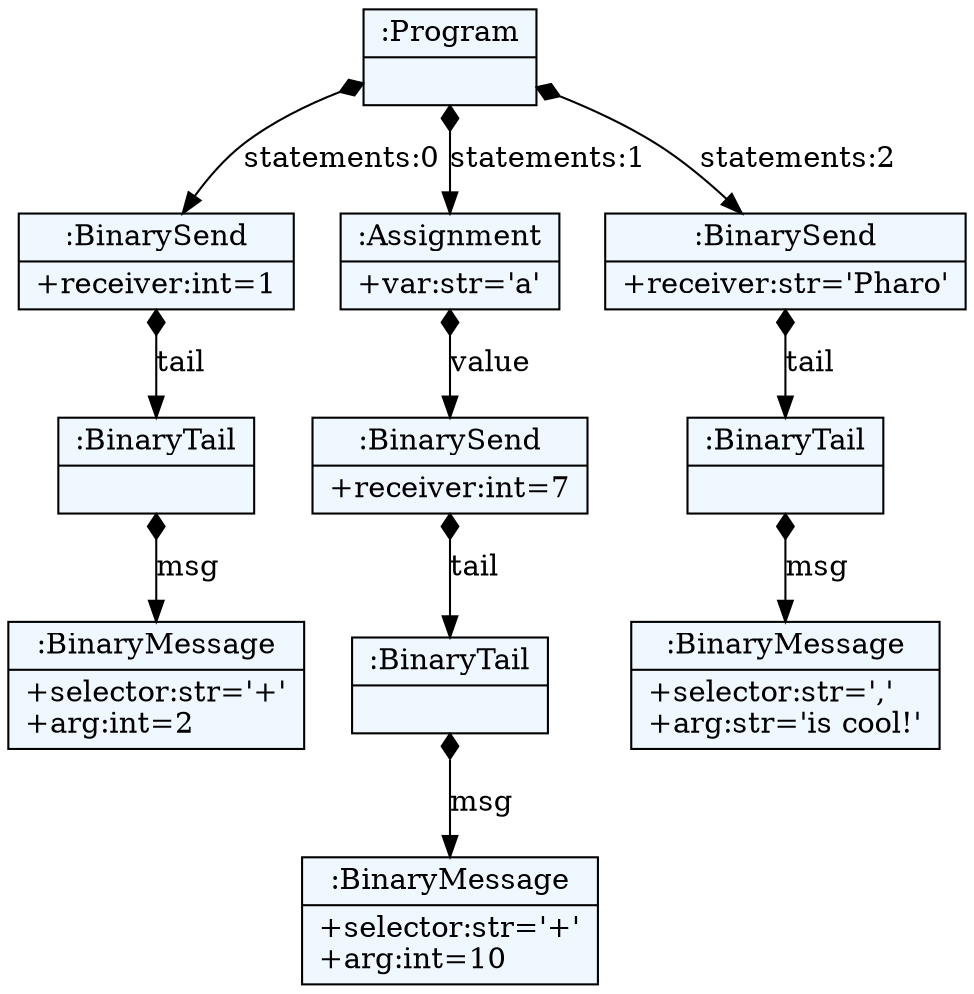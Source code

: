
    digraph textX {
    fontname = "Bitstream Vera Sans"
    fontsize = 8
    node[
        shape=record,
        style=filled,
        fillcolor=aliceblue
    ]
    nodesep = 0.3
    edge[dir=black,arrowtail=empty]


2614561085704 -> 2614561085144 [label="statements:0" arrowtail=diamond dir=both]
2614561085144 -> 2614561085200 [label="tail" arrowtail=diamond dir=both]
2614561085200 -> 2614585671752 [label="msg" arrowtail=diamond dir=both]
2614585671752[label="{:BinaryMessage|+selector:str='+'\l+arg:int=2\l}"]
2614561085200[label="{:BinaryTail|}"]
2614561085144[label="{:BinarySend|+receiver:int=1\l}"]
2614561085704 -> 2614561085424 [label="statements:1" arrowtail=diamond dir=both]
2614561085424 -> 2614585673824 [label="value" arrowtail=diamond dir=both]
2614585673824 -> 2614585672816 [label="tail" arrowtail=diamond dir=both]
2614585672816 -> 2614585675224 [label="msg" arrowtail=diamond dir=both]
2614585675224[label="{:BinaryMessage|+selector:str='+'\l+arg:int=10\l}"]
2614585672816[label="{:BinaryTail|}"]
2614585673824[label="{:BinarySend|+receiver:int=7\l}"]
2614561085424[label="{:Assignment|+var:str='a'\l}"]
2614561085704 -> 2614561085032 [label="statements:2" arrowtail=diamond dir=both]
2614561085032 -> 2614585674104 [label="tail" arrowtail=diamond dir=both]
2614585674104 -> 2614585673880 [label="msg" arrowtail=diamond dir=both]
2614585673880[label="{:BinaryMessage|+selector:str=','\l+arg:str='is cool!'\l}"]
2614585674104[label="{:BinaryTail|}"]
2614561085032[label="{:BinarySend|+receiver:str='Pharo'\l}"]
2614561085704[label="{:Program|}"]

}
